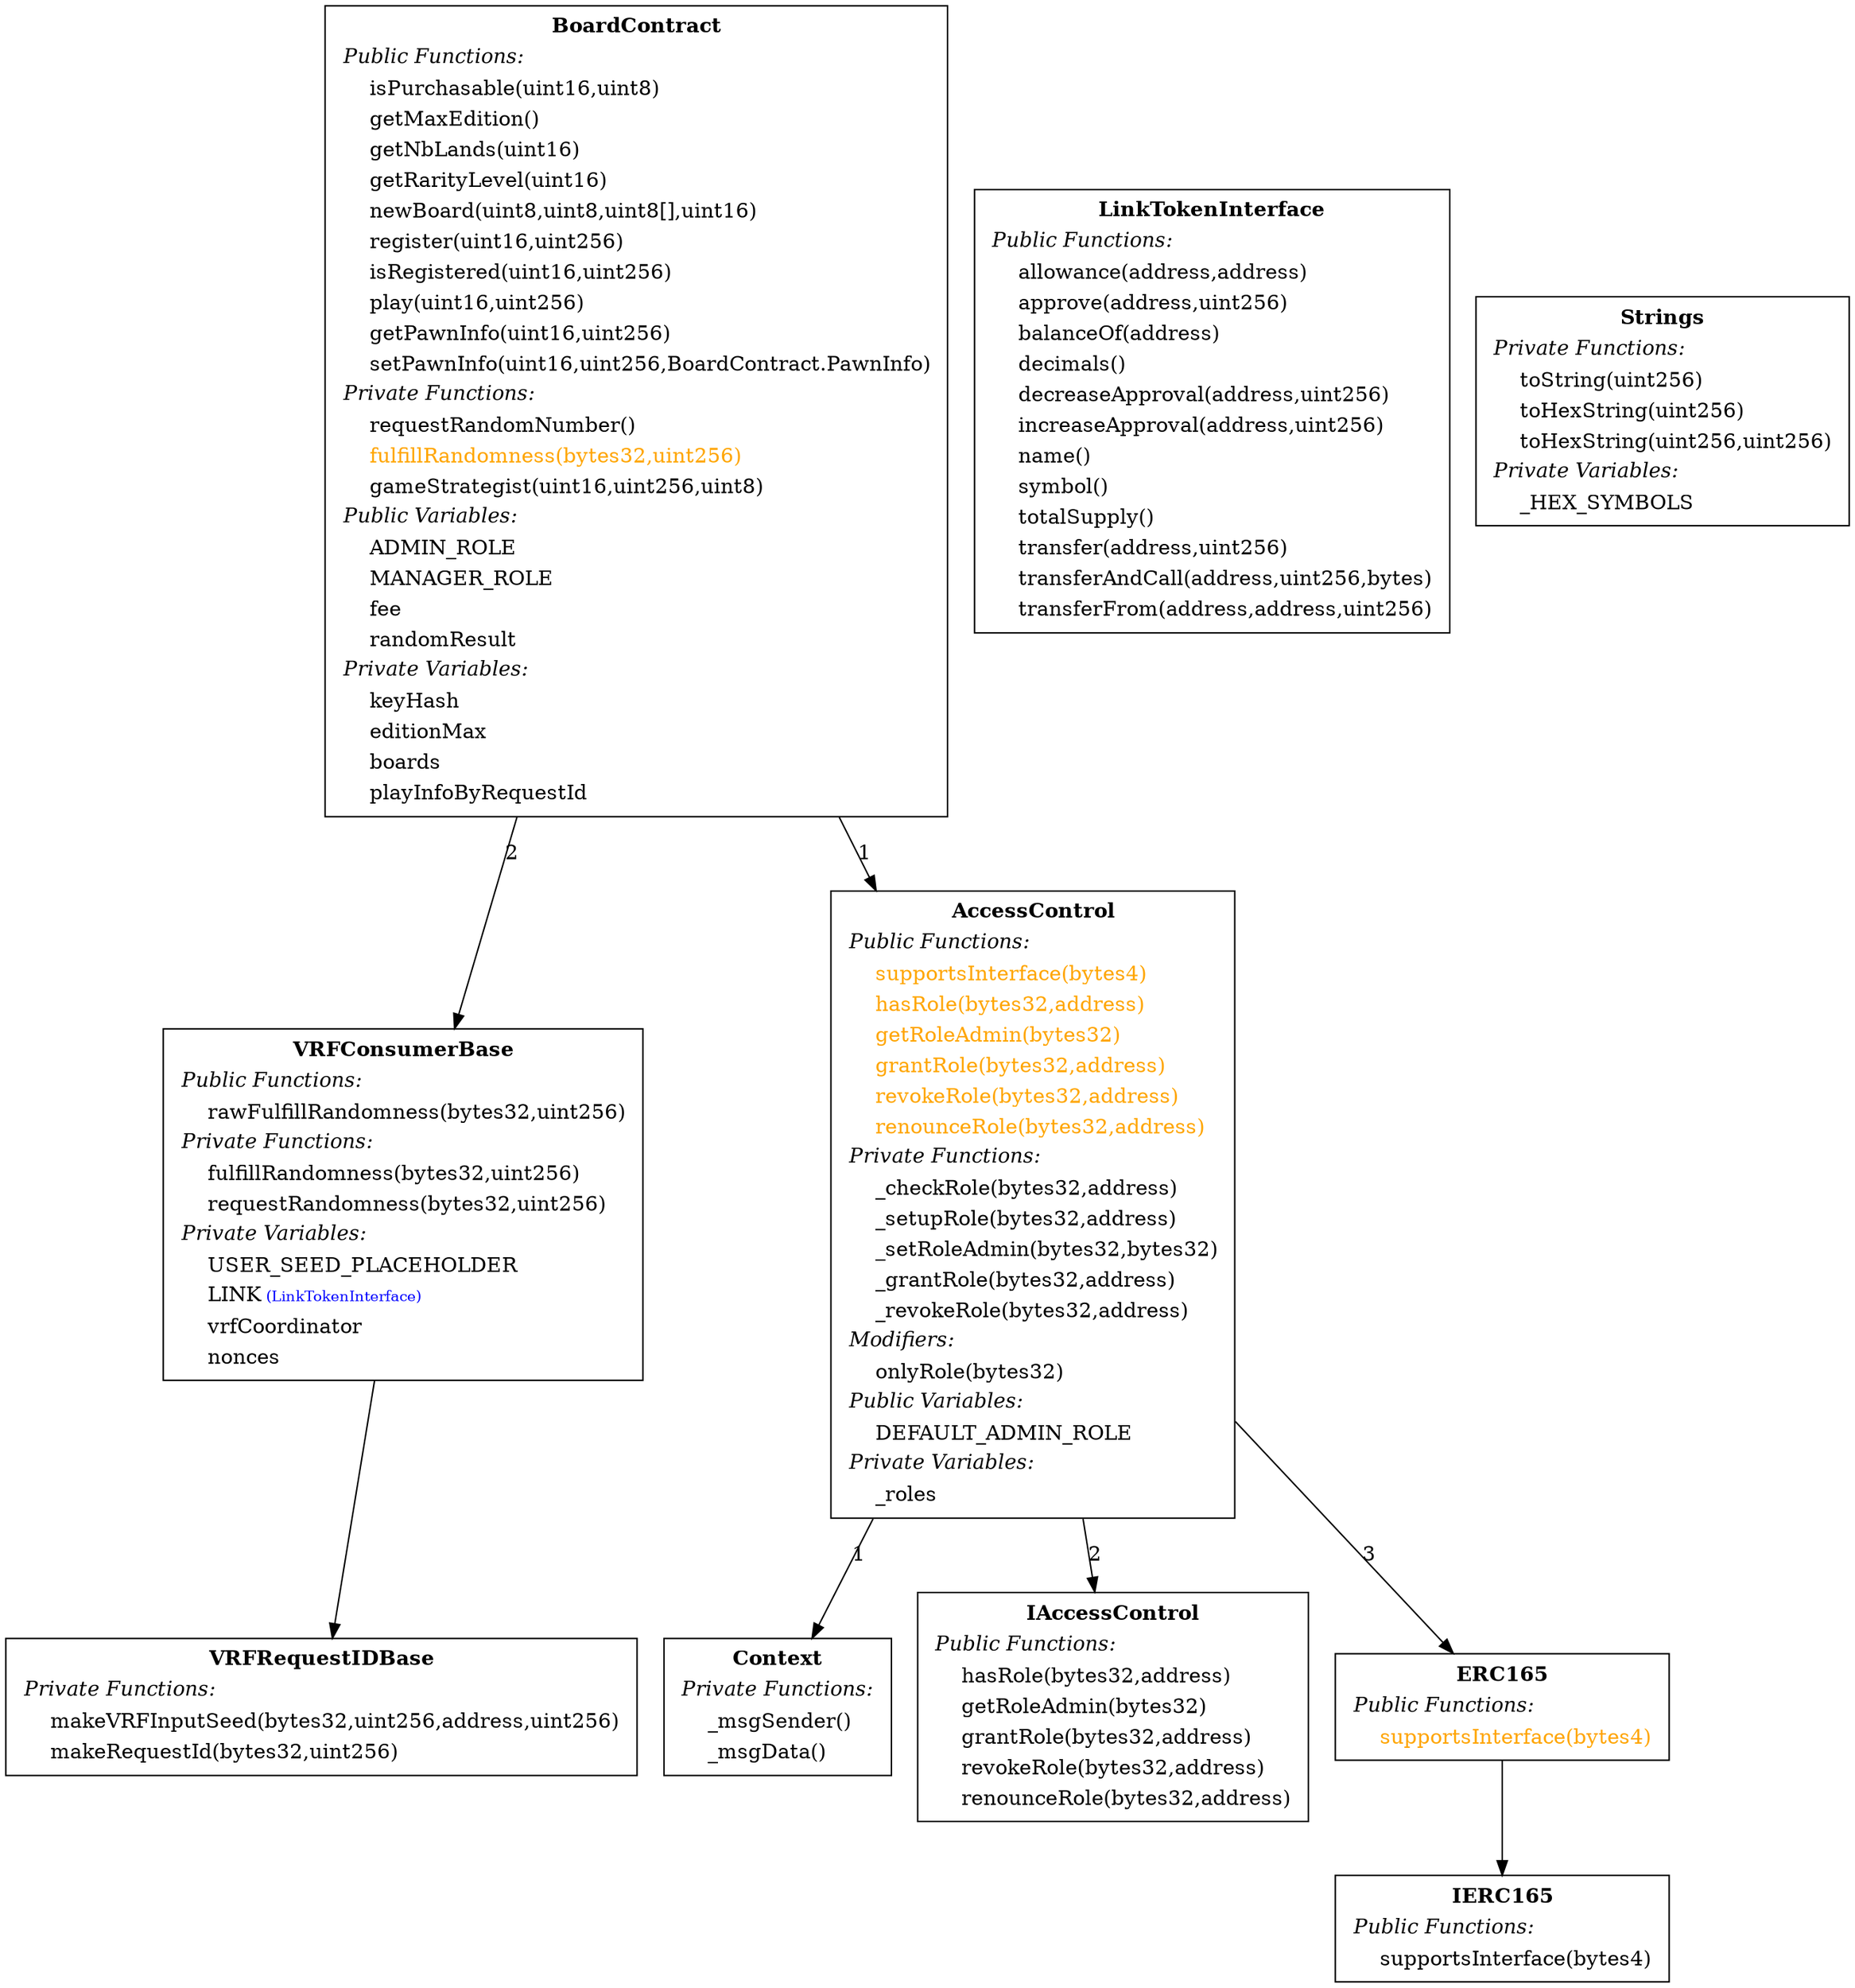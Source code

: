 digraph "" {
VRFConsumerBase -> VRFRequestIDBase;
VRFConsumerBase[shape="box"label=< <TABLE border="0"><TR><TD align="center"><B>VRFConsumerBase</B></TD></TR><TR><TD align="left"><I>Public Functions:</I></TD></TR><TR><TD align="left">    rawFulfillRandomness(bytes32,uint256)</TD></TR><TR><TD align="left"><I>Private Functions:</I></TD></TR><TR><TD align="left">    fulfillRandomness(bytes32,uint256)</TD></TR><TR><TD align="left">    requestRandomness(bytes32,uint256)</TD></TR><TR><TD align="left"><I>Private Variables:</I></TD></TR><TR><TD align="left">    USER_SEED_PLACEHOLDER</TD></TR><TR><TD align="left">    LINK<font color="blue" POINT-SIZE="10"> (LinkTokenInterface)</font></TD></TR><TR><TD align="left">    vrfCoordinator</TD></TR><TR><TD align="left">    nonces</TD></TR></TABLE> >];

VRFRequestIDBase[shape="box"label=< <TABLE border="0"><TR><TD align="center"><B>VRFRequestIDBase</B></TD></TR><TR><TD align="left"><I>Private Functions:</I></TD></TR><TR><TD align="left">    makeVRFInputSeed(bytes32,uint256,address,uint256)</TD></TR><TR><TD align="left">    makeRequestId(bytes32,uint256)</TD></TR></TABLE> >];

LinkTokenInterface[shape="box"label=< <TABLE border="0"><TR><TD align="center"><B>LinkTokenInterface</B></TD></TR><TR><TD align="left"><I>Public Functions:</I></TD></TR><TR><TD align="left">    allowance(address,address)</TD></TR><TR><TD align="left">    approve(address,uint256)</TD></TR><TR><TD align="left">    balanceOf(address)</TD></TR><TR><TD align="left">    decimals()</TD></TR><TR><TD align="left">    decreaseApproval(address,uint256)</TD></TR><TR><TD align="left">    increaseApproval(address,uint256)</TD></TR><TR><TD align="left">    name()</TD></TR><TR><TD align="left">    symbol()</TD></TR><TR><TD align="left">    totalSupply()</TD></TR><TR><TD align="left">    transfer(address,uint256)</TD></TR><TR><TD align="left">    transferAndCall(address,uint256,bytes)</TD></TR><TR><TD align="left">    transferFrom(address,address,uint256)</TD></TR></TABLE> >];

AccessControl -> Context [ label="1" ];
AccessControl -> IAccessControl [ label="2" ];
AccessControl -> ERC165 [ label="3" ];
AccessControl[shape="box"label=< <TABLE border="0"><TR><TD align="center"><B>AccessControl</B></TD></TR><TR><TD align="left"><I>Public Functions:</I></TD></TR><TR><TD align="left"><font color="#FFA500">    supportsInterface(bytes4)</font></TD></TR><TR><TD align="left"><font color="#FFA500">    hasRole(bytes32,address)</font></TD></TR><TR><TD align="left"><font color="#FFA500">    getRoleAdmin(bytes32)</font></TD></TR><TR><TD align="left"><font color="#FFA500">    grantRole(bytes32,address)</font></TD></TR><TR><TD align="left"><font color="#FFA500">    revokeRole(bytes32,address)</font></TD></TR><TR><TD align="left"><font color="#FFA500">    renounceRole(bytes32,address)</font></TD></TR><TR><TD align="left"><I>Private Functions:</I></TD></TR><TR><TD align="left">    _checkRole(bytes32,address)</TD></TR><TR><TD align="left">    _setupRole(bytes32,address)</TD></TR><TR><TD align="left">    _setRoleAdmin(bytes32,bytes32)</TD></TR><TR><TD align="left">    _grantRole(bytes32,address)</TD></TR><TR><TD align="left">    _revokeRole(bytes32,address)</TD></TR><TR><TD align="left"><I>Modifiers:</I></TD></TR><TR><TD align="left">    onlyRole(bytes32)</TD></TR><TR><TD align="left"><I>Public Variables:</I></TD></TR><TR><TD align="left">    DEFAULT_ADMIN_ROLE</TD></TR><TR><TD align="left"><I>Private Variables:</I></TD></TR><TR><TD align="left">    _roles</TD></TR></TABLE> >];

IAccessControl[shape="box"label=< <TABLE border="0"><TR><TD align="center"><B>IAccessControl</B></TD></TR><TR><TD align="left"><I>Public Functions:</I></TD></TR><TR><TD align="left">    hasRole(bytes32,address)</TD></TR><TR><TD align="left">    getRoleAdmin(bytes32)</TD></TR><TR><TD align="left">    grantRole(bytes32,address)</TD></TR><TR><TD align="left">    revokeRole(bytes32,address)</TD></TR><TR><TD align="left">    renounceRole(bytes32,address)</TD></TR></TABLE> >];

Context[shape="box"label=< <TABLE border="0"><TR><TD align="center"><B>Context</B></TD></TR><TR><TD align="left"><I>Private Functions:</I></TD></TR><TR><TD align="left">    _msgSender()</TD></TR><TR><TD align="left">    _msgData()</TD></TR></TABLE> >];

Strings[shape="box"label=< <TABLE border="0"><TR><TD align="center"><B>Strings</B></TD></TR><TR><TD align="left"><I>Private Functions:</I></TD></TR><TR><TD align="left">    toString(uint256)</TD></TR><TR><TD align="left">    toHexString(uint256)</TD></TR><TR><TD align="left">    toHexString(uint256,uint256)</TD></TR><TR><TD align="left"><I>Private Variables:</I></TD></TR><TR><TD align="left">    _HEX_SYMBOLS</TD></TR></TABLE> >];

ERC165 -> IERC165;
ERC165[shape="box"label=< <TABLE border="0"><TR><TD align="center"><B>ERC165</B></TD></TR><TR><TD align="left"><I>Public Functions:</I></TD></TR><TR><TD align="left"><font color="#FFA500">    supportsInterface(bytes4)</font></TD></TR></TABLE> >];

IERC165[shape="box"label=< <TABLE border="0"><TR><TD align="center"><B>IERC165</B></TD></TR><TR><TD align="left"><I>Public Functions:</I></TD></TR><TR><TD align="left">    supportsInterface(bytes4)</TD></TR></TABLE> >];

BoardContract -> AccessControl [ label="1" ];
BoardContract -> VRFConsumerBase [ label="2" ];
BoardContract[shape="box"label=< <TABLE border="0"><TR><TD align="center"><B>BoardContract</B></TD></TR><TR><TD align="left"><I>Public Functions:</I></TD></TR><TR><TD align="left">    isPurchasable(uint16,uint8)</TD></TR><TR><TD align="left">    getMaxEdition()</TD></TR><TR><TD align="left">    getNbLands(uint16)</TD></TR><TR><TD align="left">    getRarityLevel(uint16)</TD></TR><TR><TD align="left">    newBoard(uint8,uint8,uint8[],uint16)</TD></TR><TR><TD align="left">    register(uint16,uint256)</TD></TR><TR><TD align="left">    isRegistered(uint16,uint256)</TD></TR><TR><TD align="left">    play(uint16,uint256)</TD></TR><TR><TD align="left">    getPawnInfo(uint16,uint256)</TD></TR><TR><TD align="left">    setPawnInfo(uint16,uint256,BoardContract.PawnInfo)</TD></TR><TR><TD align="left"><I>Private Functions:</I></TD></TR><TR><TD align="left">    requestRandomNumber()</TD></TR><TR><TD align="left"><font color="#FFA500">    fulfillRandomness(bytes32,uint256)</font></TD></TR><TR><TD align="left">    gameStrategist(uint16,uint256,uint8)</TD></TR><TR><TD align="left"><I>Public Variables:</I></TD></TR><TR><TD align="left">    ADMIN_ROLE</TD></TR><TR><TD align="left">    MANAGER_ROLE</TD></TR><TR><TD align="left">    fee</TD></TR><TR><TD align="left">    randomResult</TD></TR><TR><TD align="left"><I>Private Variables:</I></TD></TR><TR><TD align="left">    keyHash</TD></TR><TR><TD align="left">    editionMax</TD></TR><TR><TD align="left">    boards</TD></TR><TR><TD align="left">    playInfoByRequestId</TD></TR></TABLE> >];

}